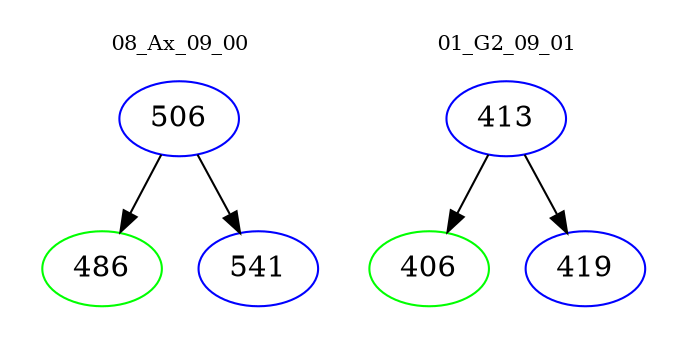 digraph{
subgraph cluster_0 {
color = white
label = "08_Ax_09_00";
fontsize=10;
T0_506 [label="506", color="blue"]
T0_506 -> T0_486 [color="black"]
T0_486 [label="486", color="green"]
T0_506 -> T0_541 [color="black"]
T0_541 [label="541", color="blue"]
}
subgraph cluster_1 {
color = white
label = "01_G2_09_01";
fontsize=10;
T1_413 [label="413", color="blue"]
T1_413 -> T1_406 [color="black"]
T1_406 [label="406", color="green"]
T1_413 -> T1_419 [color="black"]
T1_419 [label="419", color="blue"]
}
}
